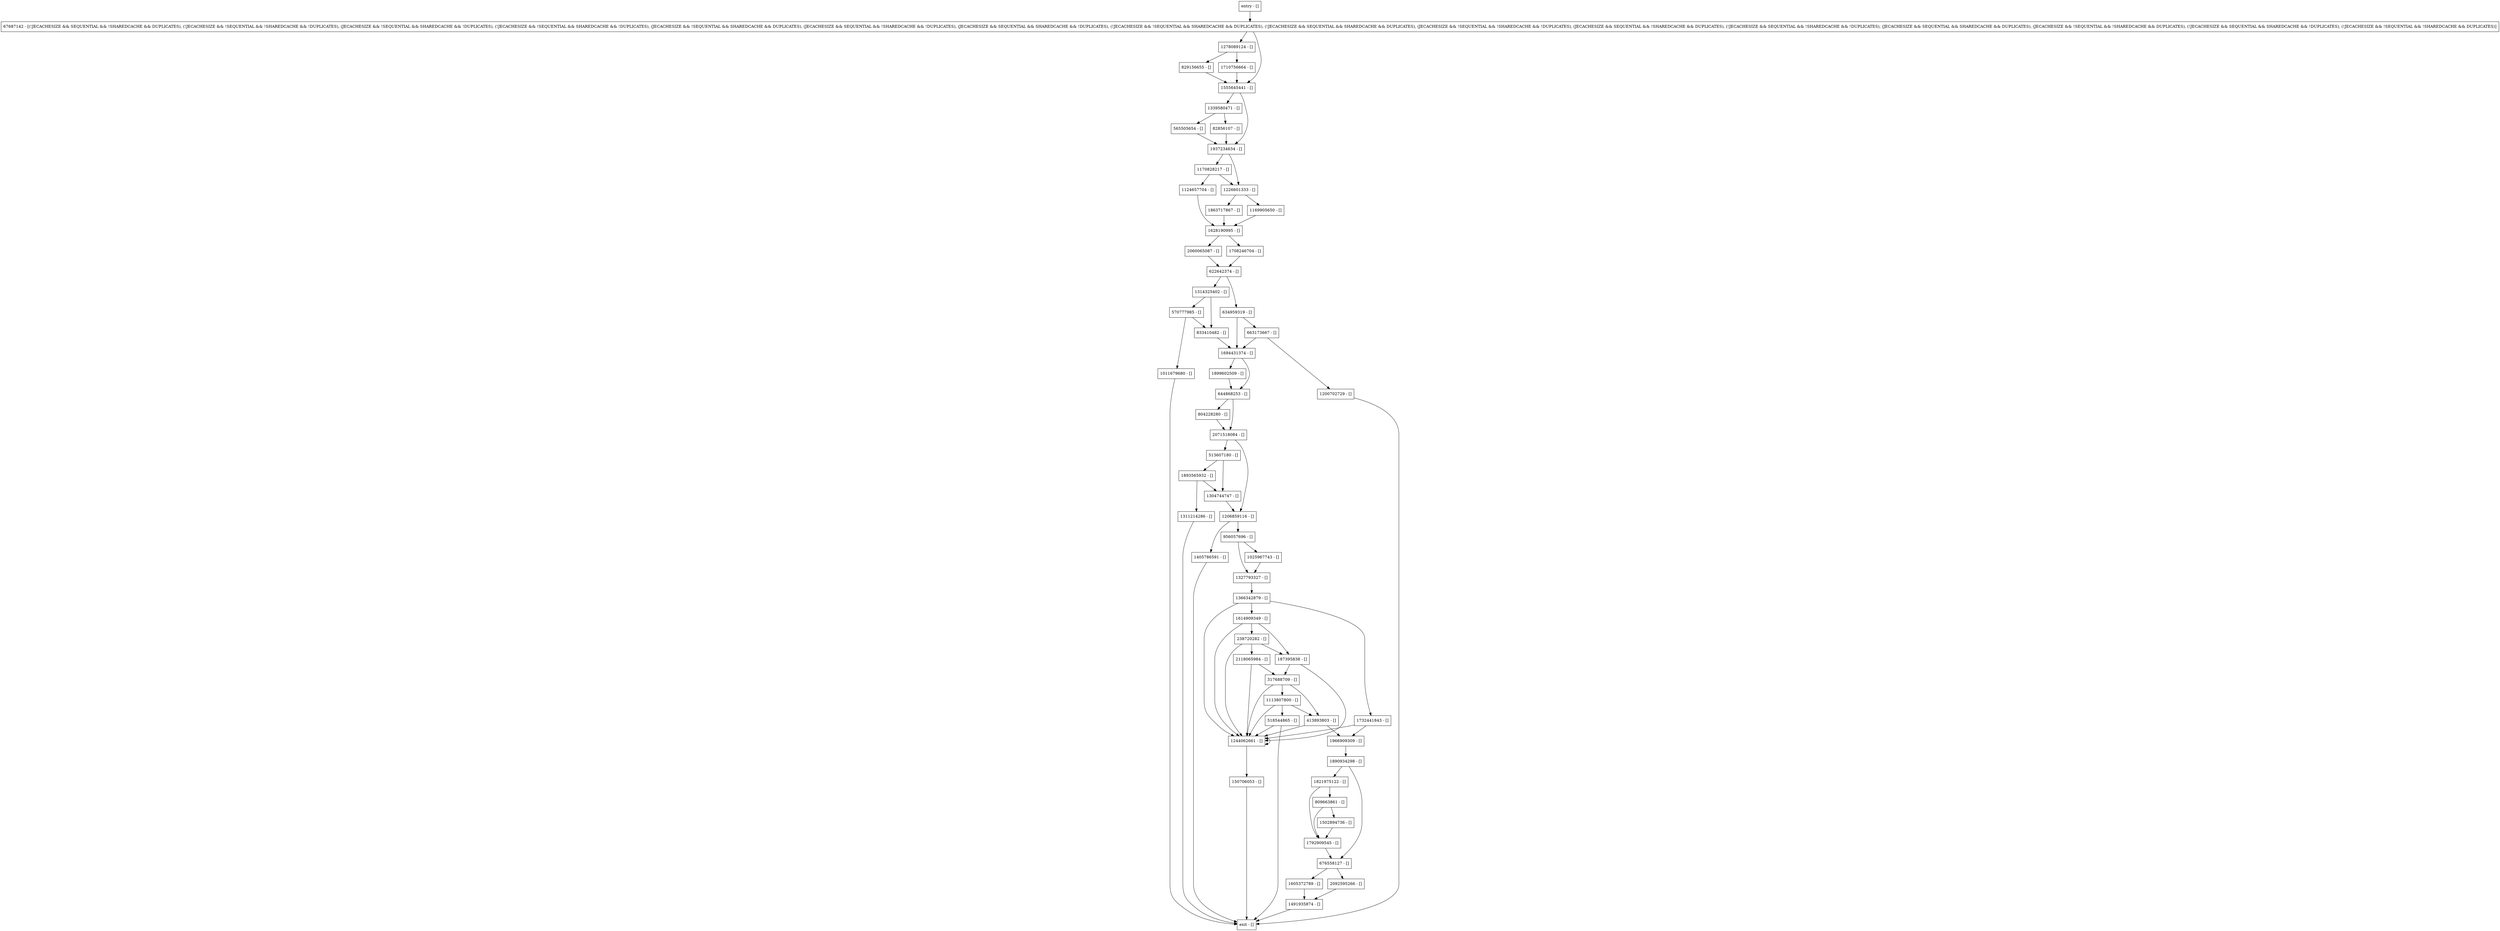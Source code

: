 digraph serialLogWork {
node [shape=record];
1011679680 [label="1011679680 - []"];
1405786591 [label="1405786591 - []"];
956057696 [label="956057696 - []"];
1710756664 [label="1710756664 - []"];
1311214286 [label="1311214286 - []"];
2060065087 [label="2060065087 - []"];
187395838 [label="187395838 - []"];
809663861 [label="809663861 - []"];
829156655 [label="829156655 - []"];
1124657704 [label="1124657704 - []"];
1327793327 [label="1327793327 - []"];
1200702729 [label="1200702729 - []"];
833410482 [label="833410482 - []"];
676558127 [label="676558127 - []"];
1314325402 [label="1314325402 - []"];
1206859116 [label="1206859116 - []"];
2092595266 [label="2092595266 - []"];
2118065984 [label="2118065984 - []"];
entry [label="entry - []"];
exit [label="exit - []"];
663173667 [label="663173667 - []"];
82856107 [label="82856107 - []"];
1304744747 [label="1304744747 - []"];
1890934298 [label="1890934298 - []"];
1113807800 [label="1113807800 - []"];
570777985 [label="570777985 - []"];
1244062661 [label="1244062661 - []"];
1491935874 [label="1491935874 - []"];
1025967743 [label="1025967743 - []"];
1555645441 [label="1555645441 - []"];
1899602509 [label="1899602509 - []"];
150706053 [label="150706053 - []"];
565505654 [label="565505654 - []"];
1170828217 [label="1170828217 - []"];
804228280 [label="804228280 - []"];
67687142 [label="67687142 - [(!JECACHESIZE && SEQUENTIAL && !SHAREDCACHE && DUPLICATES), (!JECACHESIZE && !SEQUENTIAL && !SHAREDCACHE && !DUPLICATES), (JECACHESIZE && !SEQUENTIAL && SHAREDCACHE && !DUPLICATES), (!JECACHESIZE && !SEQUENTIAL && SHAREDCACHE && !DUPLICATES), (JECACHESIZE && !SEQUENTIAL && SHAREDCACHE && DUPLICATES), (JECACHESIZE && SEQUENTIAL && !SHAREDCACHE && !DUPLICATES), (JECACHESIZE && SEQUENTIAL && SHAREDCACHE && !DUPLICATES), (!JECACHESIZE && !SEQUENTIAL && SHAREDCACHE && DUPLICATES), (!JECACHESIZE && SEQUENTIAL && SHAREDCACHE && DUPLICATES), (JECACHESIZE && !SEQUENTIAL && !SHAREDCACHE && !DUPLICATES), (JECACHESIZE && SEQUENTIAL && !SHAREDCACHE && DUPLICATES), (!JECACHESIZE && SEQUENTIAL && !SHAREDCACHE && !DUPLICATES), (JECACHESIZE && SEQUENTIAL && SHAREDCACHE && DUPLICATES), (JECACHESIZE && !SEQUENTIAL && !SHAREDCACHE && DUPLICATES), (!JECACHESIZE && SEQUENTIAL && SHAREDCACHE && !DUPLICATES), (!JECACHESIZE && !SEQUENTIAL && !SHAREDCACHE && DUPLICATES)]"];
1605372789 [label="1605372789 - []"];
1792909545 [label="1792909545 - []"];
1628190995 [label="1628190995 - []"];
1708246704 [label="1708246704 - []"];
1366342879 [label="1366342879 - []"];
413893803 [label="413893803 - []"];
1821975122 [label="1821975122 - []"];
1169905650 [label="1169905650 - []"];
644868253 [label="644868253 - []"];
1614909349 [label="1614909349 - []"];
317688709 [label="317688709 - []"];
1339580471 [label="1339580471 - []"];
513607180 [label="513607180 - []"];
1278089124 [label="1278089124 - []"];
238720282 [label="238720282 - []"];
1937234634 [label="1937234634 - []"];
622642374 [label="622642374 - []"];
1863717867 [label="1863717867 - []"];
634959319 [label="634959319 - []"];
1732441843 [label="1732441843 - []"];
1893565932 [label="1893565932 - []"];
2071518084 [label="2071518084 - []"];
1694431374 [label="1694431374 - []"];
1226601333 [label="1226601333 - []"];
518544865 [label="518544865 - []"];
1502894736 [label="1502894736 - []"];
1966909309 [label="1966909309 - []"];
entry;
exit;
1011679680 -> exit;
1405786591 -> exit;
956057696 -> 1025967743;
956057696 -> 1327793327;
1710756664 -> 1555645441;
1311214286 -> exit;
2060065087 -> 622642374;
187395838 -> 1244062661;
187395838 -> 317688709;
809663861 -> 1792909545;
809663861 -> 1502894736;
829156655 -> 1555645441;
1124657704 -> 1628190995;
1327793327 -> 1366342879;
1200702729 -> exit;
833410482 -> 1694431374;
676558127 -> 1605372789;
676558127 -> 2092595266;
1314325402 -> 833410482;
1314325402 -> 570777985;
1206859116 -> 1405786591;
1206859116 -> 956057696;
2092595266 -> 1491935874;
2118065984 -> 1244062661;
2118065984 -> 317688709;
entry -> 67687142;
663173667 -> 1200702729;
663173667 -> 1694431374;
82856107 -> 1937234634;
1304744747 -> 1206859116;
1890934298 -> 676558127;
1890934298 -> 1821975122;
1113807800 -> 1244062661;
1113807800 -> 413893803;
1113807800 -> 518544865;
570777985 -> 1011679680;
570777985 -> 833410482;
1244062661 -> 1244062661;
1244062661 -> 150706053;
1491935874 -> exit;
1025967743 -> 1327793327;
1555645441 -> 1339580471;
1555645441 -> 1937234634;
1899602509 -> 644868253;
150706053 -> exit;
565505654 -> 1937234634;
1170828217 -> 1124657704;
1170828217 -> 1226601333;
804228280 -> 2071518084;
67687142 -> 1555645441;
67687142 -> 1278089124;
1605372789 -> 1491935874;
1792909545 -> 676558127;
1628190995 -> 1708246704;
1628190995 -> 2060065087;
1708246704 -> 622642374;
1366342879 -> 1244062661;
1366342879 -> 1614909349;
1366342879 -> 1732441843;
413893803 -> 1244062661;
413893803 -> 1966909309;
1821975122 -> 1792909545;
1821975122 -> 809663861;
1169905650 -> 1628190995;
644868253 -> 2071518084;
644868253 -> 804228280;
1614909349 -> 1244062661;
1614909349 -> 238720282;
1614909349 -> 187395838;
317688709 -> 1244062661;
317688709 -> 1113807800;
317688709 -> 413893803;
1339580471 -> 82856107;
1339580471 -> 565505654;
513607180 -> 1304744747;
513607180 -> 1893565932;
1278089124 -> 829156655;
1278089124 -> 1710756664;
238720282 -> 1244062661;
238720282 -> 187395838;
238720282 -> 2118065984;
1937234634 -> 1226601333;
1937234634 -> 1170828217;
622642374 -> 1314325402;
622642374 -> 634959319;
1863717867 -> 1628190995;
634959319 -> 663173667;
634959319 -> 1694431374;
1732441843 -> 1244062661;
1732441843 -> 1966909309;
1893565932 -> 1304744747;
1893565932 -> 1311214286;
2071518084 -> 513607180;
2071518084 -> 1206859116;
1694431374 -> 1899602509;
1694431374 -> 644868253;
1226601333 -> 1169905650;
1226601333 -> 1863717867;
518544865 -> 1244062661;
518544865 -> exit;
1502894736 -> 1792909545;
1966909309 -> 1890934298;
}
